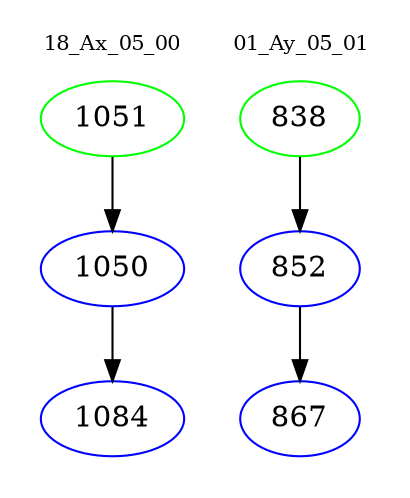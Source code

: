 digraph{
subgraph cluster_0 {
color = white
label = "18_Ax_05_00";
fontsize=10;
T0_1051 [label="1051", color="green"]
T0_1051 -> T0_1050 [color="black"]
T0_1050 [label="1050", color="blue"]
T0_1050 -> T0_1084 [color="black"]
T0_1084 [label="1084", color="blue"]
}
subgraph cluster_1 {
color = white
label = "01_Ay_05_01";
fontsize=10;
T1_838 [label="838", color="green"]
T1_838 -> T1_852 [color="black"]
T1_852 [label="852", color="blue"]
T1_852 -> T1_867 [color="black"]
T1_867 [label="867", color="blue"]
}
}
